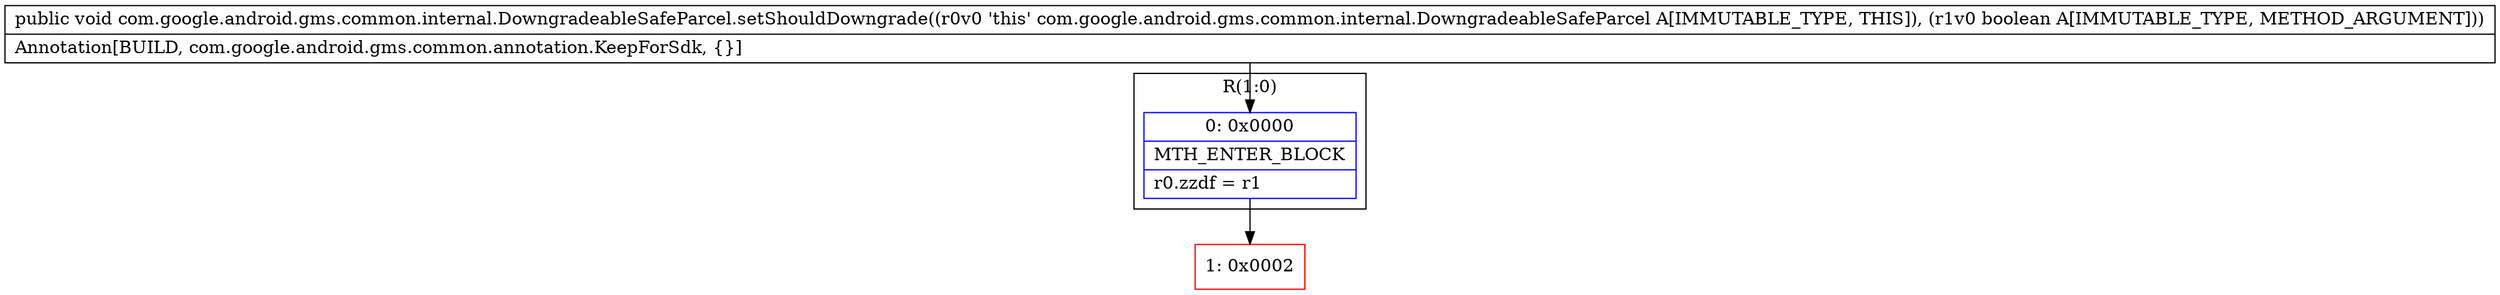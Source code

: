 digraph "CFG forcom.google.android.gms.common.internal.DowngradeableSafeParcel.setShouldDowngrade(Z)V" {
subgraph cluster_Region_564368304 {
label = "R(1:0)";
node [shape=record,color=blue];
Node_0 [shape=record,label="{0\:\ 0x0000|MTH_ENTER_BLOCK\l|r0.zzdf = r1\l}"];
}
Node_1 [shape=record,color=red,label="{1\:\ 0x0002}"];
MethodNode[shape=record,label="{public void com.google.android.gms.common.internal.DowngradeableSafeParcel.setShouldDowngrade((r0v0 'this' com.google.android.gms.common.internal.DowngradeableSafeParcel A[IMMUTABLE_TYPE, THIS]), (r1v0 boolean A[IMMUTABLE_TYPE, METHOD_ARGUMENT]))  | Annotation[BUILD, com.google.android.gms.common.annotation.KeepForSdk, \{\}]\l}"];
MethodNode -> Node_0;
Node_0 -> Node_1;
}

